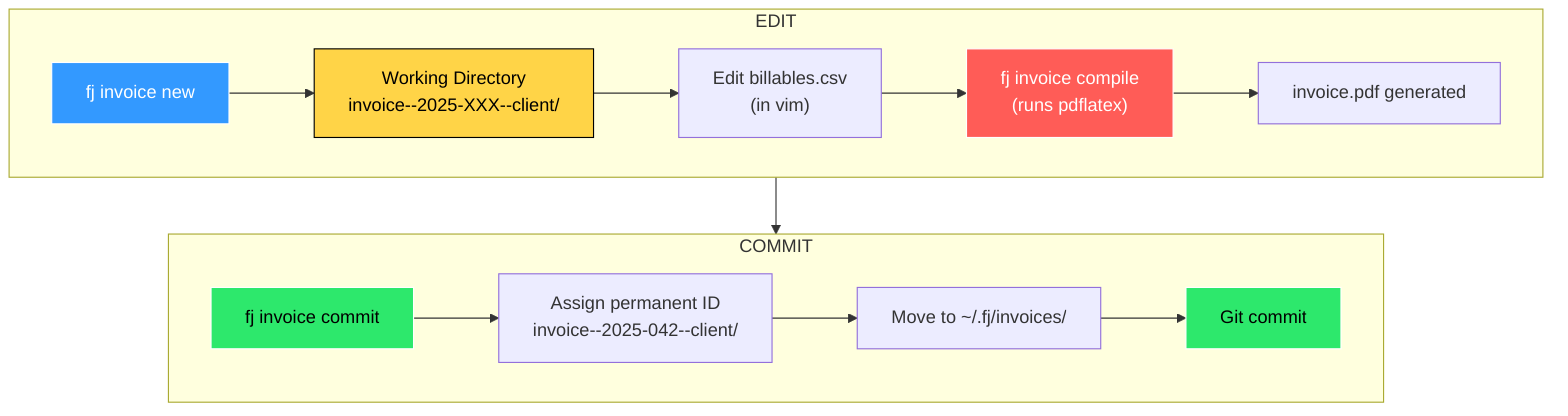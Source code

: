 graph TB
subgraph EDIT
    direction LR
    A["fj invoice new"] --> B["Working Directory<br/>invoice--2025-XXX--client/"]
    B --> C["Edit billables.csv<br/>(in vim)"]
    C --> D["fj invoice compile<br/>(runs pdflatex)"]
    D --> E["invoice.pdf generated"]
end
subgraph COMMIT
    direction LR
    F["fj invoice commit"]
    F --> G["Assign permanent ID<br/>invoice--2025-042--client/"]
    G --> H["Move to ~/.fj/invoices/"]
    H --> I["Git commit"]
end
EDIT --> COMMIT
    style A fill:#3399FF,stroke:#fff,color:#fff
    style B fill:#ffd447,stroke:#000,color:#000
    style D fill:#ff5c57,stroke:#fff,color:#fff
    style F fill:#2de86c,stroke:#fff,color:#000
    style I fill:#2de86c,stroke:#fff,color:#000